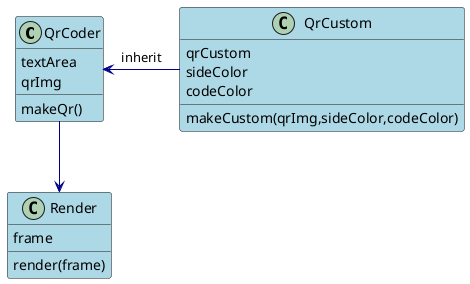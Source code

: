 @startuml
skinparam class {
 BackgroundColor #lightblue
    ArrowColor #darkblue

}

class QrCoder {
    textArea
    qrImg
	makeQr()
}
class QrCustom {
    qrCustom
    sideColor
    codeColor
	makeCustom(qrImg,sideColor,codeColor)
}

class Render {
    frame
	render(frame)
}

QrCoder <- QrCustom :inherit
QrCoder --> Render




@enduml